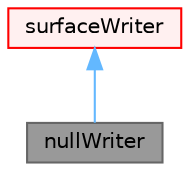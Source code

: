 digraph "nullWriter"
{
 // LATEX_PDF_SIZE
  bgcolor="transparent";
  edge [fontname=Helvetica,fontsize=10,labelfontname=Helvetica,labelfontsize=10];
  node [fontname=Helvetica,fontsize=10,shape=box,height=0.2,width=0.4];
  Node1 [id="Node000001",label="nullWriter",height=0.2,width=0.4,color="gray40", fillcolor="grey60", style="filled", fontcolor="black",tooltip="Suppresses output of geometry and fields."];
  Node2 -> Node1 [id="edge1_Node000001_Node000002",dir="back",color="steelblue1",style="solid",tooltip=" "];
  Node2 [id="Node000002",label="surfaceWriter",height=0.2,width=0.4,color="red", fillcolor="#FFF0F0", style="filled",URL="$classFoam_1_1surfaceWriter.html",tooltip="Base class for surface writers."];
}
